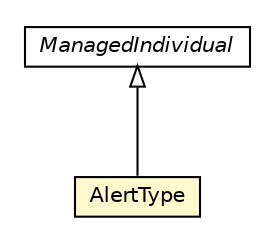 #!/usr/local/bin/dot
#
# Class diagram 
# Generated by UMLGraph version R5_6-24-gf6e263 (http://www.umlgraph.org/)
#

digraph G {
	edge [fontname="Helvetica",fontsize=10,labelfontname="Helvetica",labelfontsize=10];
	node [fontname="Helvetica",fontsize=10,shape=plaintext];
	nodesep=0.25;
	ranksep=0.5;
	// org.universAAL.ontology.ui.preferences.AlertType
	c57834 [label=<<table title="org.universAAL.ontology.ui.preferences.AlertType" border="0" cellborder="1" cellspacing="0" cellpadding="2" port="p" bgcolor="lemonChiffon" href="./AlertType.html">
		<tr><td><table border="0" cellspacing="0" cellpadding="1">
<tr><td align="center" balign="center"> AlertType </td></tr>
		</table></td></tr>
		</table>>, URL="./AlertType.html", fontname="Helvetica", fontcolor="black", fontsize=10.0];
	//org.universAAL.ontology.ui.preferences.AlertType extends org.universAAL.middleware.owl.ManagedIndividual
	c57928:p -> c57834:p [dir=back,arrowtail=empty];
	// org.universAAL.middleware.owl.ManagedIndividual
	c57928 [label=<<table title="org.universAAL.middleware.owl.ManagedIndividual" border="0" cellborder="1" cellspacing="0" cellpadding="2" port="p" href="http://java.sun.com/j2se/1.4.2/docs/api/org/universAAL/middleware/owl/ManagedIndividual.html">
		<tr><td><table border="0" cellspacing="0" cellpadding="1">
<tr><td align="center" balign="center"><font face="Helvetica-Oblique"> ManagedIndividual </font></td></tr>
		</table></td></tr>
		</table>>, URL="http://java.sun.com/j2se/1.4.2/docs/api/org/universAAL/middleware/owl/ManagedIndividual.html", fontname="Helvetica", fontcolor="black", fontsize=10.0];
}

